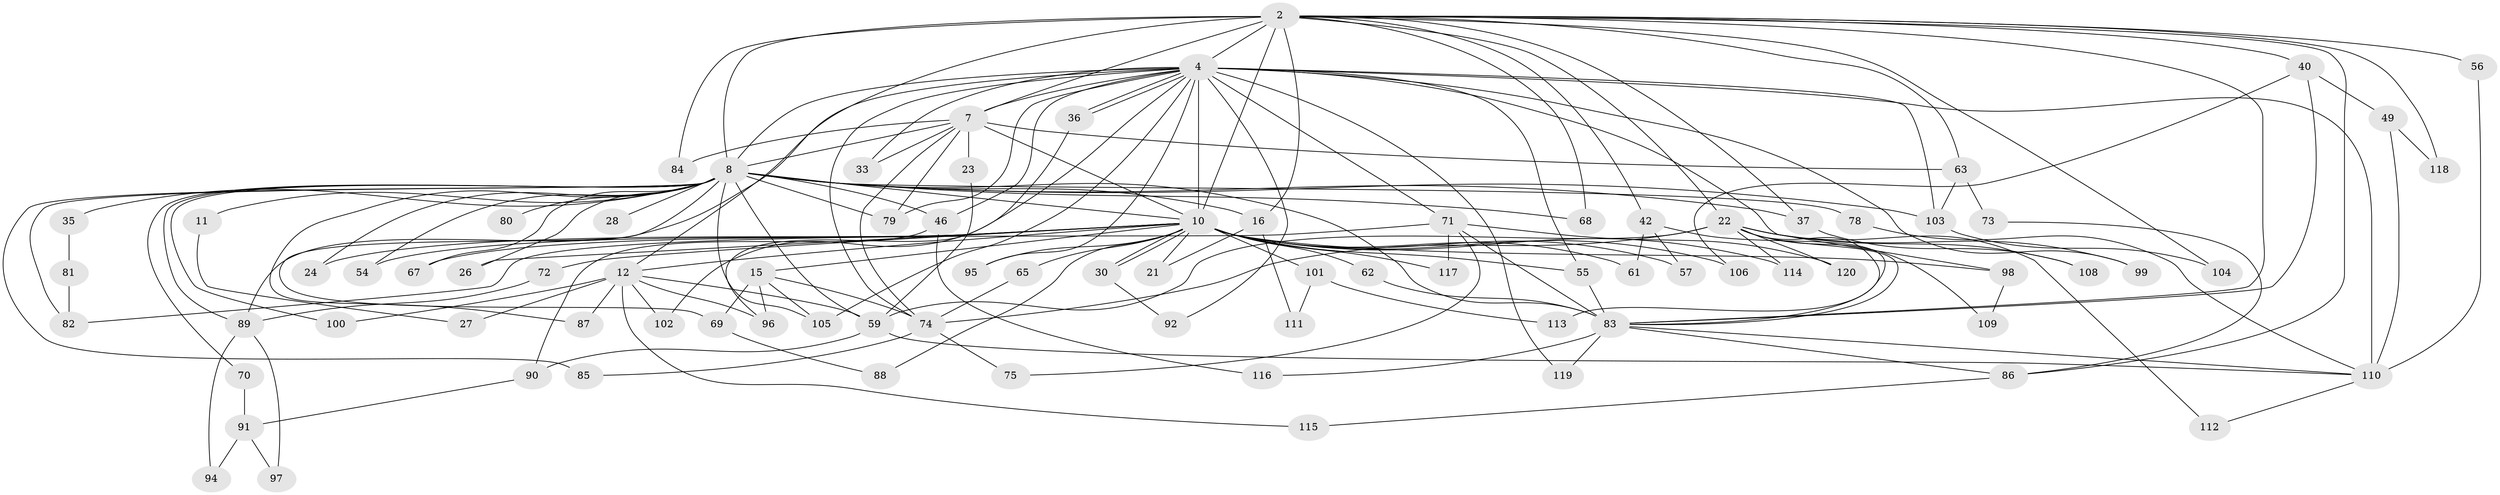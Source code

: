 // original degree distribution, {21: 0.008333333333333333, 15: 0.008333333333333333, 12: 0.016666666666666666, 32: 0.008333333333333333, 28: 0.008333333333333333, 19: 0.008333333333333333, 27: 0.008333333333333333, 17: 0.008333333333333333, 20: 0.008333333333333333, 3: 0.21666666666666667, 9: 0.016666666666666666, 5: 0.05, 11: 0.008333333333333333, 6: 0.016666666666666666, 4: 0.09166666666666666, 2: 0.5, 7: 0.016666666666666666}
// Generated by graph-tools (version 1.1) at 2025/49/03/04/25 21:49:43]
// undirected, 84 vertices, 170 edges
graph export_dot {
graph [start="1"]
  node [color=gray90,style=filled];
  2 [super="+1"];
  4;
  7 [super="+3"];
  8 [super="+5"];
  10 [super="+9+6"];
  11;
  12;
  15;
  16;
  21;
  22 [super="+14"];
  23;
  24;
  26;
  27;
  28;
  30;
  33;
  35;
  36;
  37 [super="+29"];
  40;
  42;
  46 [super="+13"];
  49 [super="+44"];
  54;
  55;
  56;
  57;
  59 [super="+52"];
  61;
  62 [super="+41+19"];
  63;
  65;
  67;
  68;
  69;
  70;
  71 [super="+51"];
  72;
  73;
  74 [super="+45+50"];
  75;
  78;
  79 [super="+39"];
  80;
  81;
  82 [super="+34"];
  83 [super="+66+25"];
  84;
  85;
  86 [super="+60"];
  87;
  88;
  89 [super="+48"];
  90;
  91;
  92;
  94;
  95;
  96 [super="+64"];
  97;
  98 [super="+47"];
  99;
  100;
  101 [super="+93+76"];
  102;
  103 [super="+43"];
  104;
  105 [super="+20"];
  106;
  108;
  109;
  110 [super="+18+53"];
  111;
  112;
  113;
  114 [super="+77"];
  115;
  116;
  117;
  118 [super="+107"];
  119;
  120;
  2 -- 4 [weight=2];
  2 -- 7 [weight=4];
  2 -- 8 [weight=4];
  2 -- 10 [weight=6];
  2 -- 40;
  2 -- 42;
  2 -- 104;
  2 -- 68;
  2 -- 12;
  2 -- 16;
  2 -- 84;
  2 -- 22 [weight=3];
  2 -- 86 [weight=2];
  2 -- 37;
  2 -- 118 [weight=2];
  2 -- 56;
  2 -- 63;
  2 -- 83;
  4 -- 7 [weight=2];
  4 -- 8 [weight=2];
  4 -- 10 [weight=3];
  4 -- 33;
  4 -- 36;
  4 -- 36;
  4 -- 55;
  4 -- 71 [weight=2];
  4 -- 89 [weight=2];
  4 -- 92;
  4 -- 95;
  4 -- 99;
  4 -- 102;
  4 -- 110 [weight=3];
  4 -- 119;
  4 -- 46;
  4 -- 105;
  4 -- 79;
  4 -- 74;
  4 -- 103;
  4 -- 98;
  7 -- 8 [weight=4];
  7 -- 10 [weight=6];
  7 -- 33;
  7 -- 79;
  7 -- 84;
  7 -- 23;
  7 -- 63;
  7 -- 74;
  8 -- 10 [weight=6];
  8 -- 11 [weight=2];
  8 -- 24;
  8 -- 35 [weight=2];
  8 -- 54;
  8 -- 59 [weight=2];
  8 -- 67;
  8 -- 69;
  8 -- 80 [weight=2];
  8 -- 83 [weight=4];
  8 -- 85;
  8 -- 87;
  8 -- 100;
  8 -- 68;
  8 -- 70;
  8 -- 78;
  8 -- 16;
  8 -- 26;
  8 -- 28;
  8 -- 37 [weight=2];
  8 -- 46 [weight=2];
  8 -- 89;
  8 -- 105;
  8 -- 82;
  8 -- 79;
  8 -- 103;
  10 -- 15 [weight=2];
  10 -- 26;
  10 -- 30;
  10 -- 30;
  10 -- 55;
  10 -- 65;
  10 -- 67;
  10 -- 72;
  10 -- 24;
  10 -- 88;
  10 -- 114 [weight=2];
  10 -- 117;
  10 -- 54;
  10 -- 98;
  10 -- 101 [weight=4];
  10 -- 106;
  10 -- 12;
  10 -- 21;
  10 -- 57;
  10 -- 61;
  10 -- 95;
  10 -- 62 [weight=3];
  11 -- 27;
  12 -- 27;
  12 -- 87;
  12 -- 96;
  12 -- 100;
  12 -- 102;
  12 -- 115;
  12 -- 59;
  15 -- 69;
  15 -- 74;
  15 -- 105;
  15 -- 96;
  16 -- 21;
  16 -- 111;
  22 -- 113;
  22 -- 114;
  22 -- 99;
  22 -- 108;
  22 -- 109;
  22 -- 112;
  22 -- 120;
  22 -- 59;
  22 -- 83;
  22 -- 74;
  23 -- 59;
  30 -- 92;
  35 -- 81;
  36 -- 96;
  37 -- 108;
  40 -- 49 [weight=2];
  40 -- 106;
  40 -- 83;
  42 -- 57;
  42 -- 61;
  42 -- 83;
  46 -- 116;
  46 -- 90;
  49 -- 118;
  49 -- 110;
  55 -- 83;
  56 -- 110;
  59 -- 90;
  59 -- 110;
  62 -- 83;
  63 -- 73;
  63 -- 103;
  65 -- 74;
  69 -- 88;
  70 -- 91;
  71 -- 82;
  71 -- 117;
  71 -- 120;
  71 -- 75;
  71 -- 83;
  72 -- 89;
  73 -- 86;
  74 -- 75;
  74 -- 85;
  78 -- 110;
  81 -- 82;
  83 -- 110;
  83 -- 116;
  83 -- 119;
  83 -- 86;
  86 -- 115;
  89 -- 94;
  89 -- 97;
  90 -- 91;
  91 -- 94;
  91 -- 97;
  98 -- 109;
  101 -- 113;
  101 -- 111;
  103 -- 104;
  110 -- 112;
}
